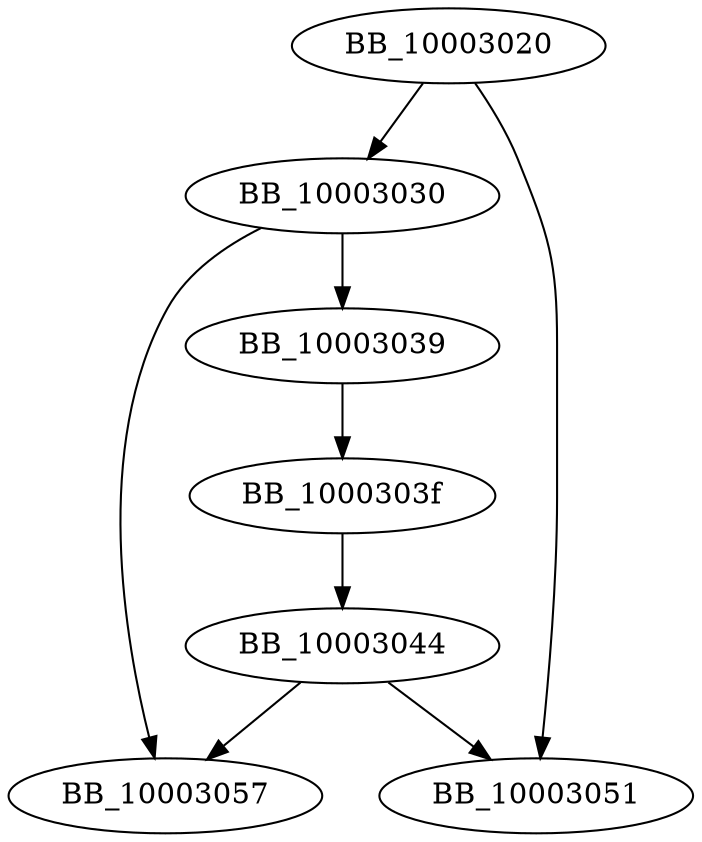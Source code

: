 DiGraph sub_10003020{
BB_10003020->BB_10003030
BB_10003020->BB_10003051
BB_10003030->BB_10003039
BB_10003030->BB_10003057
BB_10003039->BB_1000303f
BB_1000303f->BB_10003044
BB_10003044->BB_10003051
BB_10003044->BB_10003057
}
